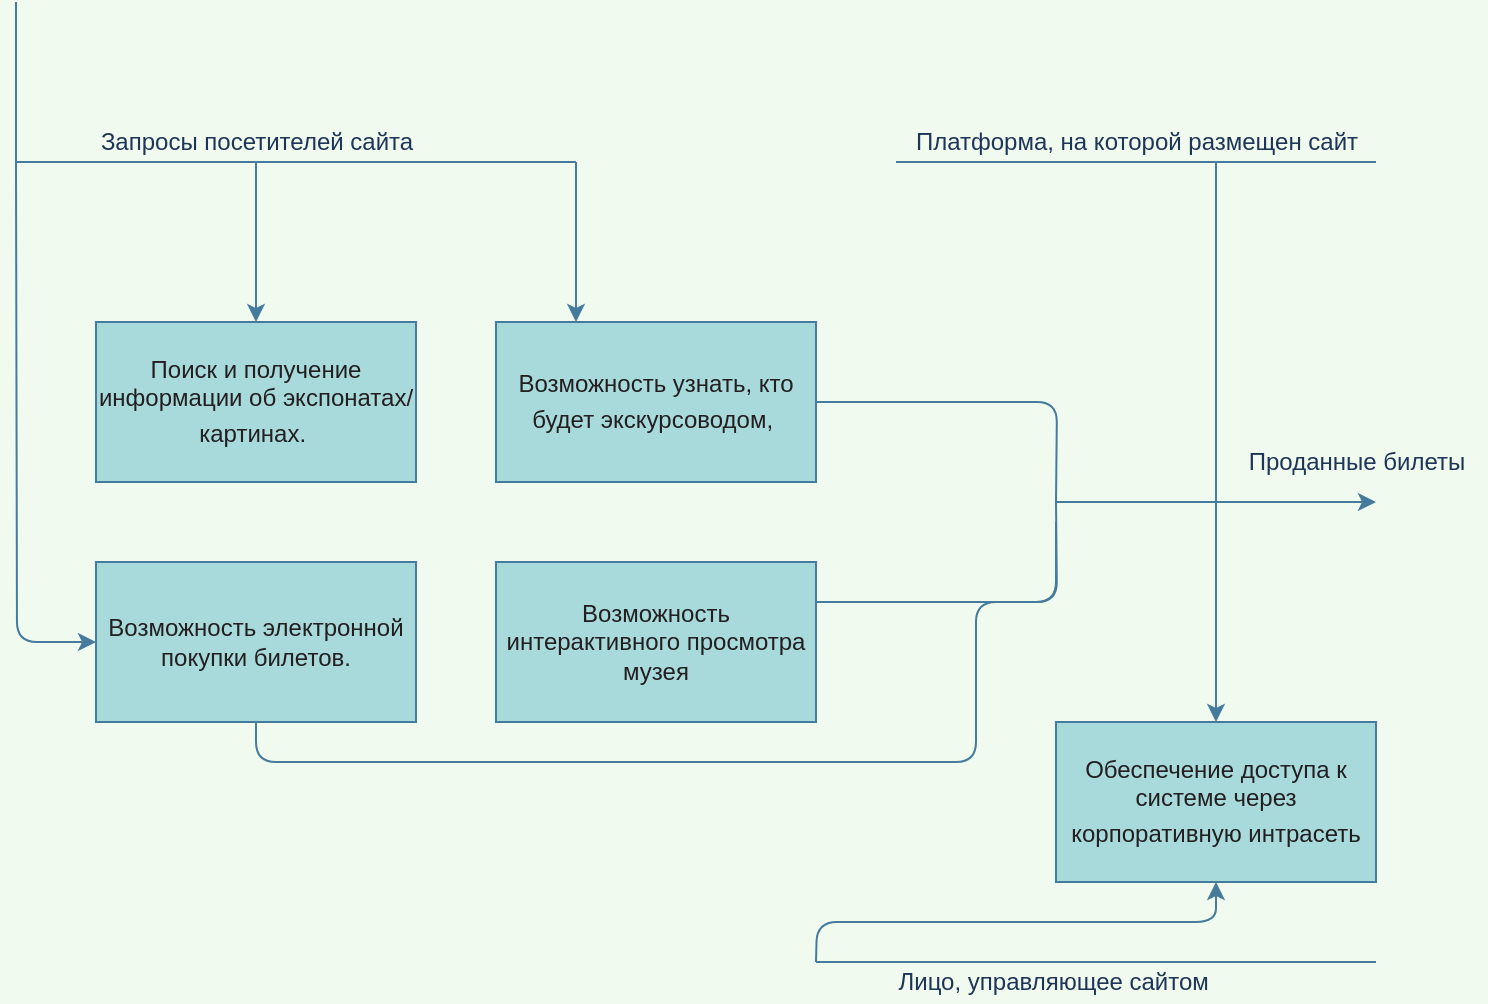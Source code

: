 <mxfile version="13.7.9" type="github">
  <diagram id="NQbOJsopETxQCSQtDzRj" name="Страница 1">
    <mxGraphModel dx="946" dy="662" grid="1" gridSize="10" guides="1" tooltips="1" connect="1" arrows="1" fold="1" page="1" pageScale="1" pageWidth="827" pageHeight="1169" background="#F1FAEE" math="0" shadow="0">
      <root>
        <mxCell id="0" />
        <mxCell id="1" parent="0" />
        <mxCell id="i_eNm5y1GWPZi8rxE3aH-1" value="&lt;p class=&quot;MsoNormal&quot; style=&quot;margin: 0cm ; font-family: &amp;#34;calibri&amp;#34; , sans-serif ; color: rgb(0 , 0 , 0)&quot;&gt;&lt;span style=&quot;font-family: &amp;#34;arial&amp;#34; , sans-serif ; color: rgb(35 , 31 , 32)&quot;&gt;&lt;font style=&quot;font-size: 12px&quot;&gt;Поиск и получение информации об экспонатах/картинах.&amp;nbsp;&lt;/font&gt;&lt;font size=&quot;3&quot;&gt;&lt;/font&gt;&lt;/span&gt;&lt;/p&gt;" style="rounded=0;whiteSpace=wrap;html=1;sketch=0;strokeColor=#457B9D;fillColor=#A8DADC;fontColor=#1D3557;" vertex="1" parent="1">
          <mxGeometry x="120" y="160" width="160" height="80" as="geometry" />
        </mxCell>
        <mxCell id="i_eNm5y1GWPZi8rxE3aH-34" style="edgeStyle=orthogonalEdgeStyle;curved=0;rounded=1;sketch=0;orthogonalLoop=1;jettySize=auto;html=1;exitX=1;exitY=0.5;exitDx=0;exitDy=0;startArrow=none;startFill=0;endArrow=none;endFill=0;strokeColor=#457B9D;fillColor=#A8DADC;fontColor=#1D3557;" edge="1" parent="1" source="i_eNm5y1GWPZi8rxE3aH-2">
          <mxGeometry relative="1" as="geometry">
            <mxPoint x="600" y="250" as="targetPoint" />
          </mxGeometry>
        </mxCell>
        <mxCell id="i_eNm5y1GWPZi8rxE3aH-2" value="&lt;span style=&quot;font-family: &amp;#34;arial&amp;#34; , sans-serif ; color: rgb(35 , 31 , 32)&quot;&gt;&lt;font style=&quot;font-size: 12px&quot;&gt;Возможность узнать, кто будет экскурсоводом,&amp;nbsp;&lt;/font&gt;&lt;/span&gt;&lt;span style=&quot;color: rgb(0 , 0 , 0) ; font-size: medium&quot;&gt;&lt;/span&gt;" style="rounded=0;whiteSpace=wrap;html=1;sketch=0;strokeColor=#457B9D;fillColor=#A8DADC;fontColor=#1D3557;" vertex="1" parent="1">
          <mxGeometry x="320" y="160" width="160" height="80" as="geometry" />
        </mxCell>
        <mxCell id="i_eNm5y1GWPZi8rxE3aH-33" style="edgeStyle=orthogonalEdgeStyle;curved=0;rounded=1;sketch=0;orthogonalLoop=1;jettySize=auto;html=1;exitX=1;exitY=0.25;exitDx=0;exitDy=0;startArrow=none;startFill=0;endArrow=none;endFill=0;strokeColor=#457B9D;fillColor=#A8DADC;fontColor=#1D3557;" edge="1" parent="1" source="i_eNm5y1GWPZi8rxE3aH-3">
          <mxGeometry relative="1" as="geometry">
            <mxPoint x="600" y="250" as="targetPoint" />
          </mxGeometry>
        </mxCell>
        <mxCell id="i_eNm5y1GWPZi8rxE3aH-3" value="&lt;div&gt;&lt;div&gt;&lt;div&gt;&lt;div&gt;&lt;div&gt;&lt;div&gt;&lt;span style=&quot;color: rgb(35 , 31 , 32) ; font-family: &amp;#34;arial&amp;#34; , sans-serif&quot;&gt;Возможность интерактивного просмотра музея&lt;/span&gt;&lt;/div&gt;&lt;/div&gt;&lt;/div&gt;&lt;/div&gt;&lt;/div&gt;&lt;/div&gt;&lt;span style=&quot;color: rgb(0 , 0 , 0) ; font-size: medium&quot;&gt;&lt;/span&gt;" style="rounded=0;whiteSpace=wrap;html=1;sketch=0;strokeColor=#457B9D;fillColor=#A8DADC;fontColor=#1D3557;" vertex="1" parent="1">
          <mxGeometry x="320" y="280" width="160" height="80" as="geometry" />
        </mxCell>
        <mxCell id="i_eNm5y1GWPZi8rxE3aH-16" style="edgeStyle=orthogonalEdgeStyle;curved=0;rounded=1;sketch=0;orthogonalLoop=1;jettySize=auto;html=1;exitX=0;exitY=0.5;exitDx=0;exitDy=0;startArrow=classic;startFill=1;endArrow=none;endFill=0;strokeColor=#457B9D;fillColor=#A8DADC;fontColor=#1D3557;" edge="1" parent="1" source="i_eNm5y1GWPZi8rxE3aH-4">
          <mxGeometry relative="1" as="geometry">
            <mxPoint x="80" y="80" as="targetPoint" />
          </mxGeometry>
        </mxCell>
        <mxCell id="i_eNm5y1GWPZi8rxE3aH-36" style="edgeStyle=orthogonalEdgeStyle;curved=0;rounded=1;sketch=0;orthogonalLoop=1;jettySize=auto;html=1;exitX=0.5;exitY=1;exitDx=0;exitDy=0;startArrow=none;startFill=0;endArrow=none;endFill=0;strokeColor=#457B9D;fillColor=#A8DADC;fontColor=#1D3557;" edge="1" parent="1" source="i_eNm5y1GWPZi8rxE3aH-4">
          <mxGeometry relative="1" as="geometry">
            <mxPoint x="600" y="260" as="targetPoint" />
            <Array as="points">
              <mxPoint x="200" y="380" />
              <mxPoint x="560" y="380" />
              <mxPoint x="560" y="300" />
            </Array>
          </mxGeometry>
        </mxCell>
        <mxCell id="i_eNm5y1GWPZi8rxE3aH-4" value="&lt;p class=&quot;MsoNormal&quot; style=&quot;margin: 0cm ; font-family: &amp;#34;calibri&amp;#34; , sans-serif ; color: rgb(0 , 0 , 0)&quot;&gt;&lt;span style=&quot;font-family: &amp;#34;arial&amp;#34; , sans-serif ; color: rgb(35 , 31 , 32)&quot;&gt;&lt;font style=&quot;font-size: 12px&quot;&gt;Возможность электронной покупки билетов.&lt;/font&gt;&lt;/span&gt;&lt;/p&gt;" style="rounded=0;whiteSpace=wrap;html=1;sketch=0;strokeColor=#457B9D;fillColor=#A8DADC;fontColor=#1D3557;align=center;" vertex="1" parent="1">
          <mxGeometry x="120" y="280" width="160" height="80" as="geometry" />
        </mxCell>
        <mxCell id="i_eNm5y1GWPZi8rxE3aH-19" style="edgeStyle=orthogonalEdgeStyle;curved=0;rounded=1;sketch=0;orthogonalLoop=1;jettySize=auto;html=1;exitX=0.5;exitY=1;exitDx=0;exitDy=0;startArrow=classic;startFill=1;endArrow=none;endFill=0;strokeColor=#457B9D;fillColor=#A8DADC;fontColor=#1D3557;" edge="1" parent="1" source="i_eNm5y1GWPZi8rxE3aH-5">
          <mxGeometry relative="1" as="geometry">
            <mxPoint x="480" y="480" as="targetPoint" />
          </mxGeometry>
        </mxCell>
        <mxCell id="i_eNm5y1GWPZi8rxE3aH-24" style="edgeStyle=orthogonalEdgeStyle;curved=0;rounded=1;sketch=0;orthogonalLoop=1;jettySize=auto;html=1;exitX=0.5;exitY=0;exitDx=0;exitDy=0;startArrow=classic;startFill=1;endArrow=none;endFill=0;strokeColor=#457B9D;fillColor=#A8DADC;fontColor=#1D3557;" edge="1" parent="1" source="i_eNm5y1GWPZi8rxE3aH-5">
          <mxGeometry relative="1" as="geometry">
            <mxPoint x="680" y="80" as="targetPoint" />
          </mxGeometry>
        </mxCell>
        <mxCell id="i_eNm5y1GWPZi8rxE3aH-5" value="&lt;span style=&quot;font-family: &amp;#34;arial&amp;#34; , sans-serif ; color: rgb(35 , 31 , 32)&quot;&gt;&lt;font style=&quot;font-size: 12px&quot;&gt;Обеспечение доступа к системе через корпоративную интрасеть&lt;/font&gt;&lt;/span&gt;&lt;span style=&quot;color: rgb(0 , 0 , 0) ; font-size: medium&quot;&gt;&lt;/span&gt;" style="rounded=0;whiteSpace=wrap;html=1;sketch=0;strokeColor=#457B9D;fillColor=#A8DADC;fontColor=#1D3557;" vertex="1" parent="1">
          <mxGeometry x="600" y="360" width="160" height="80" as="geometry" />
        </mxCell>
        <mxCell id="i_eNm5y1GWPZi8rxE3aH-7" value="" style="endArrow=classic;html=1;strokeColor=#457B9D;fillColor=#A8DADC;fontColor=#1D3557;entryX=0.25;entryY=0;entryDx=0;entryDy=0;" edge="1" parent="1" target="i_eNm5y1GWPZi8rxE3aH-2">
          <mxGeometry width="50" height="50" relative="1" as="geometry">
            <mxPoint x="360" y="80" as="sourcePoint" />
            <mxPoint x="440" y="200" as="targetPoint" />
          </mxGeometry>
        </mxCell>
        <mxCell id="i_eNm5y1GWPZi8rxE3aH-9" value="Запросы посетителей сайта" style="text;html=1;align=center;verticalAlign=middle;resizable=0;points=[];autosize=1;fontColor=#1D3557;" vertex="1" parent="1">
          <mxGeometry x="110" y="60" width="180" height="20" as="geometry" />
        </mxCell>
        <mxCell id="i_eNm5y1GWPZi8rxE3aH-10" value="" style="endArrow=none;html=1;strokeColor=#457B9D;fillColor=#A8DADC;fontColor=#1D3557;startArrow=none;startFill=0;endFill=0;" edge="1" parent="1">
          <mxGeometry width="50" height="50" relative="1" as="geometry">
            <mxPoint x="360" y="80" as="sourcePoint" />
            <mxPoint x="200" y="80" as="targetPoint" />
          </mxGeometry>
        </mxCell>
        <mxCell id="i_eNm5y1GWPZi8rxE3aH-12" value="" style="endArrow=classic;html=1;strokeColor=#457B9D;fillColor=#A8DADC;fontColor=#1D3557;entryX=0.5;entryY=0;entryDx=0;entryDy=0;" edge="1" parent="1" target="i_eNm5y1GWPZi8rxE3aH-1">
          <mxGeometry width="50" height="50" relative="1" as="geometry">
            <mxPoint x="200" y="80" as="sourcePoint" />
            <mxPoint x="230" y="80" as="targetPoint" />
          </mxGeometry>
        </mxCell>
        <mxCell id="i_eNm5y1GWPZi8rxE3aH-14" value="" style="endArrow=none;html=1;strokeColor=#457B9D;fillColor=#A8DADC;fontColor=#1D3557;" edge="1" parent="1">
          <mxGeometry width="50" height="50" relative="1" as="geometry">
            <mxPoint x="80" y="80" as="sourcePoint" />
            <mxPoint x="200" y="80" as="targetPoint" />
            <Array as="points">
              <mxPoint x="120" y="80" />
            </Array>
          </mxGeometry>
        </mxCell>
        <mxCell id="i_eNm5y1GWPZi8rxE3aH-17" value="" style="endArrow=none;html=1;strokeColor=#457B9D;fillColor=#A8DADC;fontColor=#1D3557;" edge="1" parent="1">
          <mxGeometry width="50" height="50" relative="1" as="geometry">
            <mxPoint x="480" y="480" as="sourcePoint" />
            <mxPoint x="760" y="480" as="targetPoint" />
          </mxGeometry>
        </mxCell>
        <mxCell id="i_eNm5y1GWPZi8rxE3aH-18" value="Лицо, управляющее сайтом&amp;nbsp;" style="text;html=1;align=center;verticalAlign=middle;resizable=0;points=[];autosize=1;fontColor=#1D3557;" vertex="1" parent="1">
          <mxGeometry x="510" y="480" width="180" height="20" as="geometry" />
        </mxCell>
        <mxCell id="i_eNm5y1GWPZi8rxE3aH-22" value="" style="endArrow=none;html=1;strokeColor=#457B9D;fillColor=#A8DADC;fontColor=#1D3557;" edge="1" parent="1">
          <mxGeometry width="50" height="50" relative="1" as="geometry">
            <mxPoint x="760" y="80" as="sourcePoint" />
            <mxPoint x="520" y="80" as="targetPoint" />
          </mxGeometry>
        </mxCell>
        <mxCell id="i_eNm5y1GWPZi8rxE3aH-23" value="Платформа, на которой размещен сайт" style="text;html=1;align=center;verticalAlign=middle;resizable=0;points=[];autosize=1;fontColor=#1D3557;" vertex="1" parent="1">
          <mxGeometry x="520" y="60" width="240" height="20" as="geometry" />
        </mxCell>
        <mxCell id="i_eNm5y1GWPZi8rxE3aH-25" value="" style="endArrow=none;html=1;strokeColor=#457B9D;fillColor=#A8DADC;fontColor=#1D3557;" edge="1" parent="1">
          <mxGeometry width="50" height="50" relative="1" as="geometry">
            <mxPoint x="80" y="80" as="sourcePoint" />
            <mxPoint x="80" as="targetPoint" />
          </mxGeometry>
        </mxCell>
        <mxCell id="i_eNm5y1GWPZi8rxE3aH-26" value="" style="endArrow=classic;html=1;strokeColor=#457B9D;fillColor=#A8DADC;fontColor=#1D3557;" edge="1" parent="1">
          <mxGeometry width="50" height="50" relative="1" as="geometry">
            <mxPoint x="600" y="250" as="sourcePoint" />
            <mxPoint x="760" y="250" as="targetPoint" />
          </mxGeometry>
        </mxCell>
        <mxCell id="i_eNm5y1GWPZi8rxE3aH-35" value="Проданные билеты" style="text;html=1;align=center;verticalAlign=middle;resizable=0;points=[];autosize=1;fontColor=#1D3557;" vertex="1" parent="1">
          <mxGeometry x="685" y="220" width="130" height="20" as="geometry" />
        </mxCell>
      </root>
    </mxGraphModel>
  </diagram>
</mxfile>
